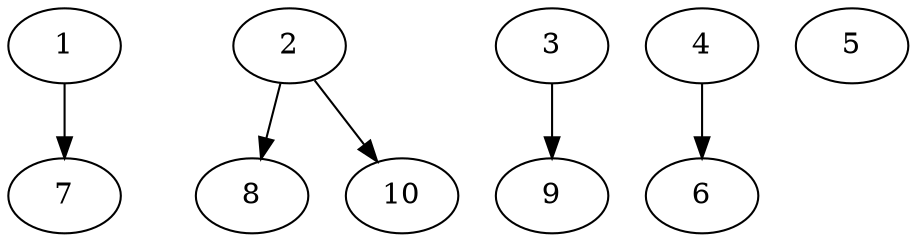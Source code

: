 digraph "Layered_N10_Layers5-5_Fork_P2.dot" {
	1	[Weight=21];
	2	[Weight=40];
	3	[Weight=34];
	4	[Weight=15];
	5	[Weight=29];
	6	[Weight=33];
	7	[Weight=27];
	8	[Weight=20];
	9	[Weight=29];
	10	[Weight=29];
	1 -> 7 [Weight=11];
	2 -> 8 [Weight=1];
	2 -> 10 [Weight=5];
	3 -> 9 [Weight=2];
	4 -> 6 [Weight=17];
}
